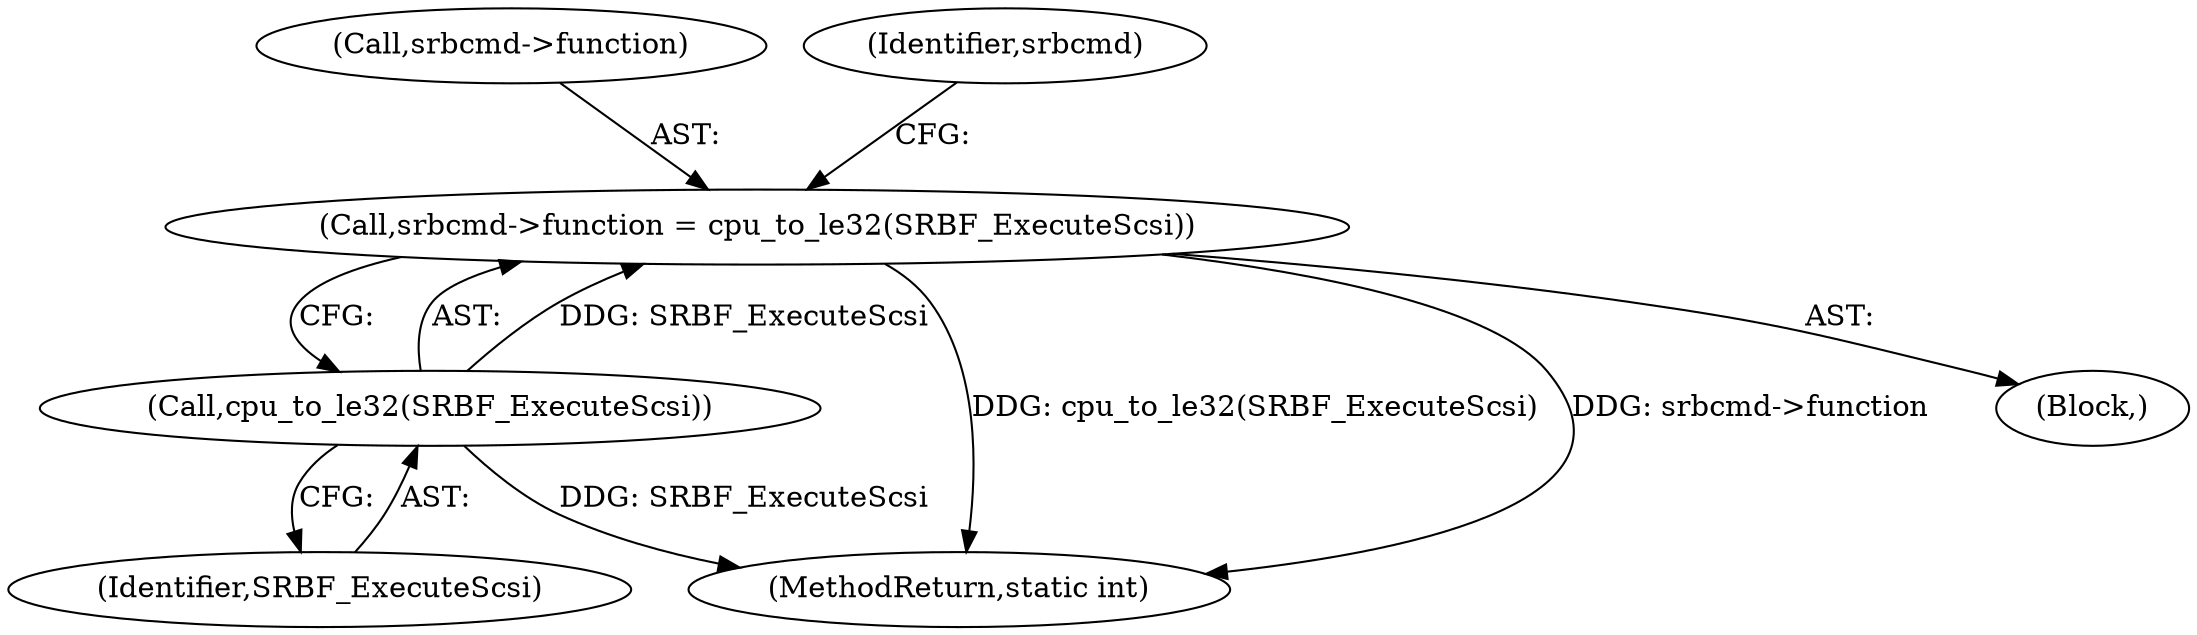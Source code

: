 digraph "0_linux_b4789b8e6be3151a955ade74872822f30e8cd914@pointer" {
"1000287" [label="(Call,srbcmd->function = cpu_to_le32(SRBF_ExecuteScsi))"];
"1000291" [label="(Call,cpu_to_le32(SRBF_ExecuteScsi))"];
"1001485" [label="(MethodReturn,static int)"];
"1000288" [label="(Call,srbcmd->function)"];
"1000118" [label="(Block,)"];
"1000292" [label="(Identifier,SRBF_ExecuteScsi)"];
"1000295" [label="(Identifier,srbcmd)"];
"1000291" [label="(Call,cpu_to_le32(SRBF_ExecuteScsi))"];
"1000287" [label="(Call,srbcmd->function = cpu_to_le32(SRBF_ExecuteScsi))"];
"1000287" -> "1000118"  [label="AST: "];
"1000287" -> "1000291"  [label="CFG: "];
"1000288" -> "1000287"  [label="AST: "];
"1000291" -> "1000287"  [label="AST: "];
"1000295" -> "1000287"  [label="CFG: "];
"1000287" -> "1001485"  [label="DDG: cpu_to_le32(SRBF_ExecuteScsi)"];
"1000287" -> "1001485"  [label="DDG: srbcmd->function"];
"1000291" -> "1000287"  [label="DDG: SRBF_ExecuteScsi"];
"1000291" -> "1000292"  [label="CFG: "];
"1000292" -> "1000291"  [label="AST: "];
"1000291" -> "1001485"  [label="DDG: SRBF_ExecuteScsi"];
}
